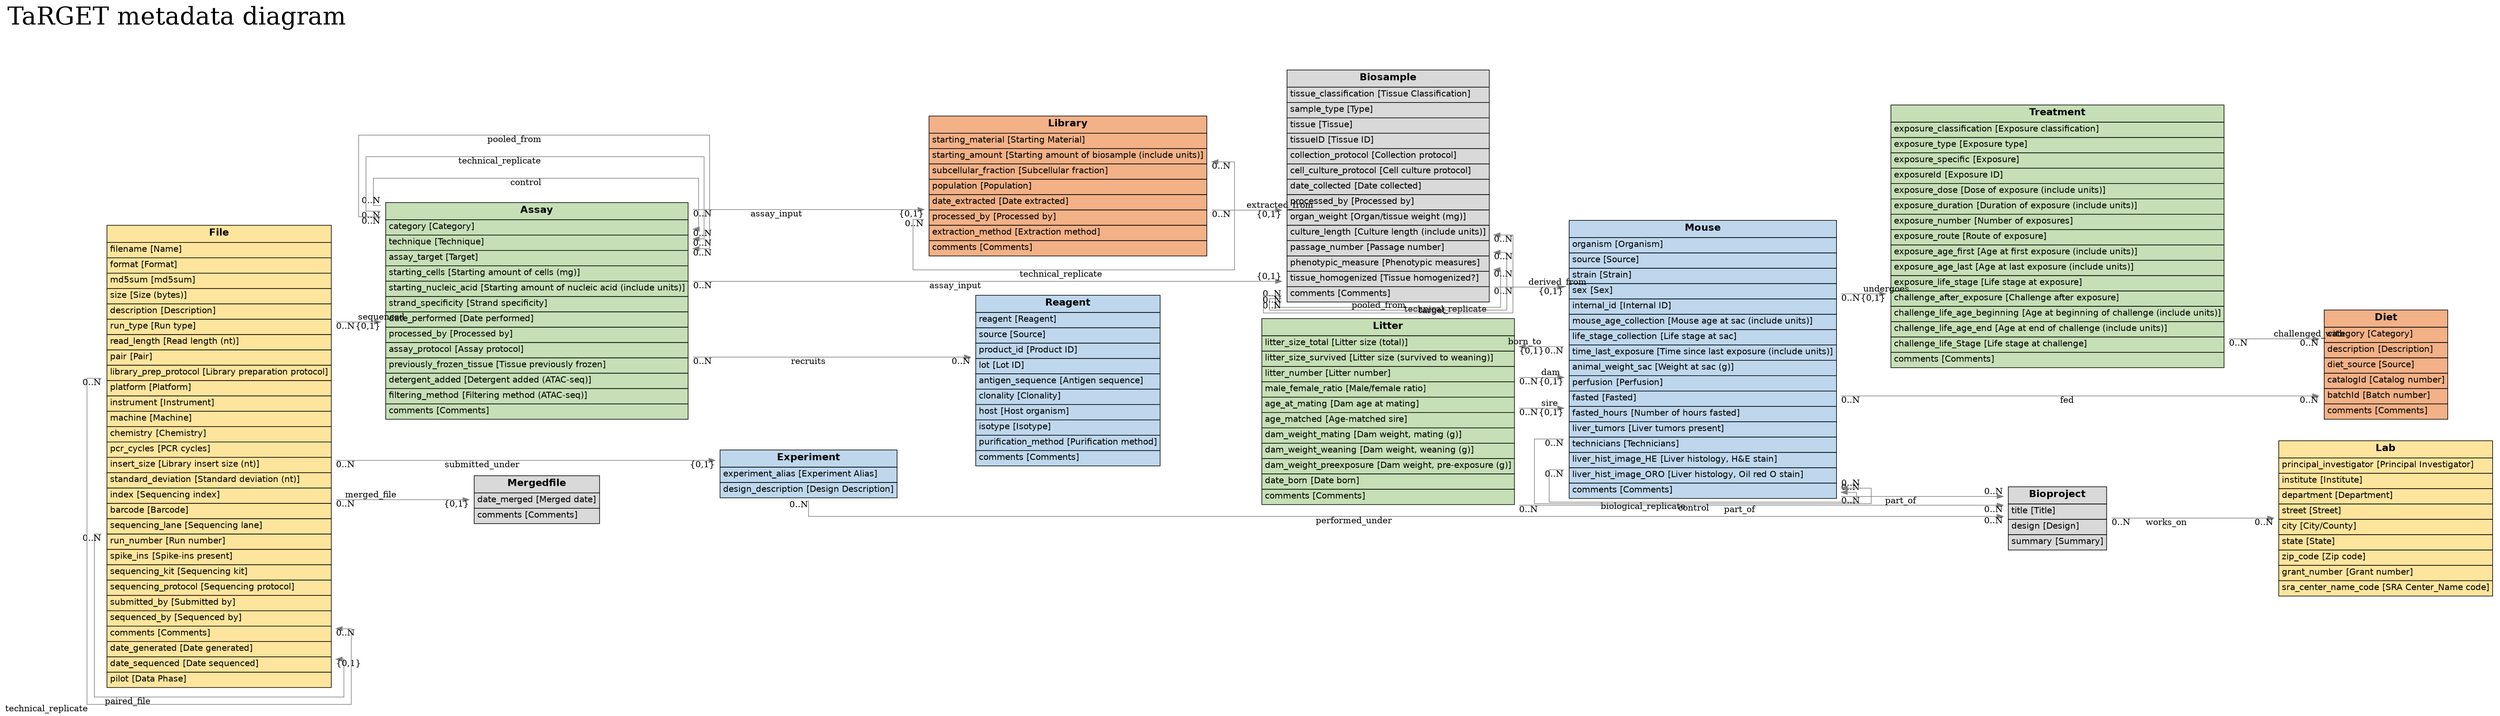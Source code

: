 digraph {
	splines=ortho;
	overlap=false;
	graph [label=<<FONT POINT-SIZE="40">TaRGET metadata diagram</FONT>>,
		labeljust=l,
		labelloc=t,
		rankdir=LR,
	];
	node [label="\N",
		shape=plaintext
	];
	edge [color=gray50,
		minlen=2,
		style=solid,
		tailclip=true,
		headclip=true,
	];
	Lab	 [label=<<FONT FACE="Helvetica"><TABLE BGCOLOR="#fee59d" BORDER="0" CELLBORDER="1" CELLPADDING="4" CELLSPACING="0"><TR><TD><B><FONT POINT-SIZE="16">Lab</FONT></B></TD></TR><TR><TD ALIGN="LEFT"><FONT>principal_investigator</FONT><FONT> [Principal Investigator]</FONT></TD></TR><TR><TD ALIGN="LEFT"><FONT>institute</FONT><FONT> [Institute]</FONT></TD></TR><TR><TD ALIGN="LEFT"><FONT>department</FONT><FONT> [Department]</FONT></TD></TR><TR><TD ALIGN="LEFT"><FONT>street</FONT><FONT> [Street]</FONT></TD></TR><TR><TD ALIGN="LEFT"><FONT>city</FONT><FONT> [City/County]</FONT></TD></TR><TR><TD ALIGN="LEFT"><FONT>state</FONT><FONT> [State]</FONT></TD></TR><TR><TD ALIGN="LEFT"><FONT>zip_code</FONT><FONT> [Zip code]</FONT></TD></TR><TR><TD ALIGN="LEFT"><FONT>grant_number</FONT><FONT> [Grant number]</FONT></TD></TR><TR><TD ALIGN="LEFT"><FONT>sra_center_name_code</FONT><FONT> [SRA Center_Name code]</FONT></TD></TR></TABLE></FONT>>];
	Bioproject	 [label=<<FONT FACE="Helvetica"><TABLE BGCOLOR="#d9d9d9" BORDER="0" CELLBORDER="1" CELLPADDING="4" CELLSPACING="0"><TR><TD><B><FONT POINT-SIZE="16">Bioproject</FONT></B></TD></TR><TR><TD ALIGN="LEFT"><FONT>title</FONT><FONT> [Title]</FONT></TD></TR><TR><TD ALIGN="LEFT"><FONT>design</FONT><FONT> [Design]</FONT></TD></TR><TR><TD ALIGN="LEFT"><FONT>summary</FONT><FONT> [Summary]</FONT></TD></TR></TABLE></FONT>>];
	Bioproject -> Lab	 [headlabel=<<FONT>0..N</FONT>>,
		xlabel=<<FONT> works_on </FONT>>,
		taillabel=<<FONT>0..N</FONT>>];
	Litter	 [label=<<FONT FACE="Helvetica"><TABLE BGCOLOR="#c6dfb6" BORDER="0" CELLBORDER="1" CELLPADDING="4" CELLSPACING="0"><TR><TD><B><FONT POINT-SIZE="16">Litter</FONT></B></TD></TR><TR><TD ALIGN="LEFT"><FONT>litter_size_total</FONT><FONT> [Litter size (total)]</FONT></TD></TR><TR><TD ALIGN="LEFT"><FONT>litter_size_survived</FONT><FONT> [Litter size (survived to weaning)]</FONT></TD></TR><TR><TD ALIGN="LEFT"><FONT>litter_number</FONT><FONT> [Litter number]</FONT></TD></TR><TR><TD ALIGN="LEFT"><FONT>male_female_ratio</FONT><FONT> [Male/female ratio]</FONT></TD></TR><TR><TD ALIGN="LEFT"><FONT>age_at_mating</FONT><FONT> [Dam age at mating]</FONT></TD></TR><TR><TD ALIGN="LEFT"><FONT>age_matched</FONT><FONT> [Age&#45;matched sire]</FONT></TD></TR><TR><TD ALIGN="LEFT"><FONT>dam_weight_mating</FONT><FONT> [Dam weight, mating (g)]</FONT></TD></TR><TR><TD ALIGN="LEFT"><FONT>dam_weight_weaning</FONT><FONT> [Dam weight, weaning (g)]</FONT></TD></TR><TR><TD ALIGN="LEFT"><FONT>dam_weight_preexposure</FONT><FONT> [Dam weight, pre&#45;exposure (g)]</FONT></TD></TR><TR><TD ALIGN="LEFT"><FONT>date_born</FONT><FONT> [Date born]</FONT></TD></TR><TR><TD ALIGN="LEFT"><FONT>comments</FONT><FONT> [Comments]</FONT></TD></TR></TABLE></FONT>>];
	Litter -> Bioproject	 [headlabel=<<FONT>0..N</FONT>>,
		xlabel=<<FONT> part_of </FONT>>,
		taillabel=<<FONT>0..N</FONT>>];
	Mouse	 [label=<<FONT FACE="Helvetica"><TABLE BGCOLOR="#bed7ed" BORDER="0" CELLBORDER="1" CELLPADDING="4" CELLSPACING="0"><TR><TD><B><FONT POINT-SIZE="16">Mouse</FONT></B></TD></TR><TR><TD ALIGN="LEFT"><FONT>organism</FONT><FONT> [Organism]</FONT></TD></TR><TR><TD ALIGN="LEFT"><FONT>source</FONT><FONT> [Source]</FONT></TD></TR><TR><TD ALIGN="LEFT"><FONT>strain</FONT><FONT> [Strain]</FONT></TD></TR><TR><TD ALIGN="LEFT"><FONT>sex</FONT><FONT> [Sex]</FONT></TD></TR><TR><TD ALIGN="LEFT"><FONT>internal_id</FONT><FONT> [Internal ID]</FONT></TD></TR><TR><TD ALIGN="LEFT"><FONT>mouse_age_collection</FONT><FONT> [Mouse age at sac (include units)]</FONT></TD></TR><TR><TD ALIGN="LEFT"><FONT>life_stage_collection</FONT><FONT> [Life stage at sac]</FONT></TD></TR><TR><TD ALIGN="LEFT"><FONT>time_last_exposure</FONT><FONT> [Time since last exposure (include units)]</FONT></TD></TR><TR><TD ALIGN="LEFT"><FONT>animal_weight_sac</FONT><FONT> [Weight at sac (g)]</FONT></TD></TR><TR><TD ALIGN="LEFT"><FONT>perfusion</FONT><FONT> [Perfusion]</FONT></TD></TR><TR><TD ALIGN="LEFT"><FONT>fasted</FONT><FONT> [Fasted]</FONT></TD></TR><TR><TD ALIGN="LEFT"><FONT>fasted_hours</FONT><FONT> [Number of hours fasted]</FONT></TD></TR><TR><TD ALIGN="LEFT"><FONT>liver_tumors</FONT><FONT> [Liver tumors present]</FONT></TD></TR><TR><TD ALIGN="LEFT"><FONT>technicians</FONT><FONT> [Technicians]</FONT></TD></TR><TR><TD ALIGN="LEFT"><FONT>liver_hist_image_HE</FONT><FONT> [Liver histology, H&amp;E stain]</FONT></TD></TR><TR><TD ALIGN="LEFT"><FONT>liver_hist_image_ORO</FONT><FONT> [Liver histology, Oil red O stain]</FONT></TD></TR><TR><TD ALIGN="LEFT"><FONT>comments</FONT><FONT> [Comments]</FONT></TD></TR></TABLE></FONT>>];
	Litter -> Mouse	 [headlabel=<<FONT>{0,1}</FONT>>,
		xlabel=<<FONT> sire </FONT>>,
		taillabel=<<FONT>0..N</FONT>>];
	Litter -> Mouse	 [headlabel=<<FONT>{0,1}</FONT>>,
		xlabel=<<FONT> dam </FONT>>,
		taillabel=<<FONT>0..N</FONT>>];
	Mouse -> Bioproject	 [headlabel=<<FONT>0..N</FONT>>,
		xlabel=<<FONT> part_of </FONT>>,
		taillabel=<<FONT>0..N</FONT>>];
	Mouse -> Litter	 [headlabel=<<FONT>{0,1}</FONT>>,
		xlabel=<<FONT> born_to </FONT>>,
		taillabel=<<FONT>0..N</FONT>>];
	Mouse -> Mouse	 [
		headlabel=<<FONT>0..N</FONT>>,
		xlabel=<<FONT> biological_replicate </FONT>>,
		taillabel=<<FONT>0..N</FONT>>];
	Mouse -> Mouse	 [
		headlabel=<<FONT>0..N</FONT>>,
		xlabel=<<FONT> control </FONT>>,
		taillabel=<<FONT>0..N</FONT>>];
	Diet	 [label=<<FONT FACE="Helvetica"><TABLE BGCOLOR="#f2b187" BORDER="0" CELLBORDER="1" CELLPADDING="4" CELLSPACING="0"><TR><TD><B><FONT POINT-SIZE="16">Diet</FONT></B></TD></TR><TR><TD ALIGN="LEFT"><FONT>category</FONT><FONT> [Category]</FONT></TD></TR><TR><TD ALIGN="LEFT"><FONT>description</FONT><FONT> [Description]</FONT></TD></TR><TR><TD ALIGN="LEFT"><FONT>diet_source</FONT><FONT> [Source]</FONT></TD></TR><TR><TD ALIGN="LEFT"><FONT>catalogId</FONT><FONT> [Catalog number]</FONT></TD></TR><TR><TD ALIGN="LEFT"><FONT>batchId</FONT><FONT> [Batch number]</FONT></TD></TR><TR><TD ALIGN="LEFT"><FONT>comments</FONT><FONT> [Comments]</FONT></TD></TR></TABLE></FONT>>];
	Mouse -> Diet	 [headlabel=<<FONT>0..N</FONT>>,
		xlabel=<<FONT> fed </FONT>>,
		taillabel=<<FONT>0..N</FONT>>];
	Treatment	 [label=<<FONT FACE="Helvetica"><TABLE BGCOLOR="#c6dfb6" BORDER="0" CELLBORDER="1" CELLPADDING="4" CELLSPACING="0"><TR><TD><B><FONT POINT-SIZE="16">Treatment</FONT></B></TD></TR><TR><TD ALIGN="LEFT"><FONT>exposure_classification</FONT><FONT> [Exposure classification]</FONT></TD></TR><TR><TD ALIGN="LEFT"><FONT>exposure_type</FONT><FONT> [Exposure type]</FONT></TD></TR><TR><TD ALIGN="LEFT"><FONT>exposure_specific</FONT><FONT> [Exposure]</FONT></TD></TR><TR><TD ALIGN="LEFT"><FONT>exposureId</FONT><FONT> [Exposure ID]</FONT></TD></TR><TR><TD ALIGN="LEFT"><FONT>exposure_dose</FONT><FONT> [Dose of exposure (include units)]</FONT></TD></TR><TR><TD ALIGN="LEFT"><FONT>exposure_duration</FONT><FONT> [Duration of exposure (include units)]</FONT></TD></TR><TR><TD ALIGN="LEFT"><FONT>exposure_number</FONT><FONT> [Number of exposures]</FONT></TD></TR><TR><TD ALIGN="LEFT"><FONT>exposure_route</FONT><FONT> [Route of exposure]</FONT></TD></TR><TR><TD ALIGN="LEFT"><FONT>exposure_age_first</FONT><FONT> [Age at first exposure (include units)]</FONT></TD></TR><TR><TD ALIGN="LEFT"><FONT>exposure_age_last</FONT><FONT> [Age at last exposure (include units)]</FONT></TD></TR><TR><TD ALIGN="LEFT"><FONT>exposure_life_stage</FONT><FONT> [Life stage at exposure]</FONT></TD></TR><TR><TD ALIGN="LEFT"><FONT>challenge_after_exposure</FONT><FONT> [Challenge after exposure]</FONT></TD></TR><TR><TD ALIGN="LEFT"><FONT>challenge_life_age_beginning</FONT><FONT> [Age at beginning of challenge (include units)]</FONT></TD></TR><TR><TD ALIGN="LEFT"><FONT>challenge_life_age_end</FONT><FONT> [Age at end of challenge (include units)]</FONT></TD></TR><TR><TD ALIGN="LEFT"><FONT>challenge_life_Stage</FONT><FONT> [Life stage at challenge]</FONT></TD></TR><TR><TD ALIGN="LEFT"><FONT>comments</FONT><FONT> [Comments]</FONT></TD></TR></TABLE></FONT>>];
	Mouse -> Treatment	 [headlabel=<<FONT>{0,1}</FONT>>,
		xlabel=<<FONT> undergoes </FONT>>,
		taillabel=<<FONT>0..N</FONT>>];
	Treatment -> Diet	 [headlabel=<<FONT>0..N</FONT>>,
		xlabel=<<FONT> challenged_with </FONT>>,
		taillabel=<<FONT>0..N</FONT>>];
	Biosample	 [label=<<FONT FACE="Helvetica"><TABLE BGCOLOR="#d9d9d9" BORDER="0" CELLBORDER="1" CELLPADDING="4" CELLSPACING="0"><TR><TD><B><FONT POINT-SIZE="16">Biosample</FONT></B></TD></TR><TR><TD ALIGN="LEFT"><FONT>tissue_classification</FONT><FONT> [Tissue Classification]</FONT></TD></TR><TR><TD ALIGN="LEFT"><FONT>sample_type</FONT><FONT> [Type]</FONT></TD></TR><TR><TD ALIGN="LEFT"><FONT>tissue</FONT><FONT> [Tissue]</FONT></TD></TR><TR><TD ALIGN="LEFT"><FONT>tissueID</FONT><FONT> [Tissue ID]</FONT></TD></TR><TR><TD ALIGN="LEFT"><FONT>collection_protocol</FONT><FONT> [Collection protocol]</FONT></TD></TR><TR><TD ALIGN="LEFT"><FONT>cell_culture_protocol</FONT><FONT> [Cell culture protocol]</FONT></TD></TR><TR><TD ALIGN="LEFT"><FONT>date_collected</FONT><FONT> [Date collected]</FONT></TD></TR><TR><TD ALIGN="LEFT"><FONT>processed_by</FONT><FONT> [Processed by]</FONT></TD></TR><TR><TD ALIGN="LEFT"><FONT>organ_weight</FONT><FONT> [Organ/tissue weight (mg)]</FONT></TD></TR><TR><TD ALIGN="LEFT"><FONT>culture_length</FONT><FONT> [Culture length (include units)]</FONT></TD></TR><TR><TD ALIGN="LEFT"><FONT>passage_number</FONT><FONT> [Passage number]</FONT></TD></TR><TR><TD ALIGN="LEFT"><FONT>phenotypic_measure</FONT><FONT> [Phenotypic measures]</FONT></TD></TR><TR><TD ALIGN="LEFT"><FONT>tissue_homogenized</FONT><FONT> [Tissue homogenized?]</FONT></TD></TR><TR><TD ALIGN="LEFT"><FONT>comments</FONT><FONT> [Comments]</FONT></TD></TR></TABLE></FONT>>];
	Biosample -> Mouse	 [headlabel=<<FONT>{0,1}</FONT>>,
		xlabel=<<FONT> derived_from </FONT>>,
		taillabel=<<FONT>0..N</FONT>>];
	Biosample -> Biosample	 [headlabel=<<FONT>0..N</FONT>>,
		xlabel=<<FONT> technical_replicate </FONT>>,
		taillabel=<<FONT>0..N</FONT>>];
	Biosample -> Biosample	 [headlabel=<<FONT>0..N</FONT>>,
		xlabel=<<FONT> pooled_from </FONT>>,
		taillabel=<<FONT>0..N</FONT>>];
	Biosample -> Biosample	 [headlabel=<<FONT>0..N</FONT>>,
		xlabel=<<FONT> target </FONT>>,
		taillabel=<<FONT>0..N</FONT>>];
	Library	 [label=<<FONT FACE="Helvetica"><TABLE BGCOLOR="#f2b187" BORDER="0" CELLBORDER="1" CELLPADDING="4" CELLSPACING="0"><TR><TD><B><FONT POINT-SIZE="16">Library</FONT></B></TD></TR><TR><TD ALIGN="LEFT"><FONT>starting_material</FONT><FONT> [Starting Material]</FONT></TD></TR><TR><TD ALIGN="LEFT"><FONT>starting_amount</FONT><FONT> [Starting amount of biosample (include units)]</FONT></TD></TR><TR><TD ALIGN="LEFT"><FONT>subcellular_fraction</FONT><FONT> [Subcellular fraction]</FONT></TD></TR><TR><TD ALIGN="LEFT"><FONT>population</FONT><FONT> [Population]</FONT></TD></TR><TR><TD ALIGN="LEFT"><FONT>date_extracted</FONT><FONT> [Date extracted]</FONT></TD></TR><TR><TD ALIGN="LEFT"><FONT>processed_by</FONT><FONT> [Processed by]</FONT></TD></TR><TR><TD ALIGN="LEFT"><FONT>extraction_method</FONT><FONT> [Extraction method]</FONT></TD></TR><TR><TD ALIGN="LEFT"><FONT>comments</FONT><FONT> [Comments]</FONT></TD></TR></TABLE></FONT>>];
	Library -> Biosample	 [headlabel=<<FONT>{0,1}</FONT>>,
		xlabel=<<FONT> extracted_from </FONT>>,
		taillabel=<<FONT>0..N</FONT>>];
	Library -> Library	 [headlabel=<<FONT>0..N</FONT>>,
		xlabel=<<FONT> technical_replicate </FONT>>,
		taillabel=<<FONT>0..N</FONT>>];
	Assay	 [label=<<FONT FACE="Helvetica"><TABLE BGCOLOR="#c6dfb6" BORDER="0" CELLBORDER="1" CELLPADDING="4" CELLSPACING="0"><TR><TD><B><FONT POINT-SIZE="16">Assay</FONT></B></TD></TR><TR><TD ALIGN="LEFT"><FONT>category</FONT><FONT> [Category]</FONT></TD></TR><TR><TD ALIGN="LEFT"><FONT>technique</FONT><FONT> [Technique]</FONT></TD></TR><TR><TD ALIGN="LEFT"><FONT>assay_target</FONT><FONT> [Target]</FONT></TD></TR><TR><TD ALIGN="LEFT"><FONT>starting_cells</FONT><FONT> [Starting amount of cells (mg)]</FONT></TD></TR><TR><TD ALIGN="LEFT"><FONT>starting_nucleic_acid</FONT><FONT> [Starting amount of nucleic acid (include units)]</FONT></TD></TR><TR><TD ALIGN="LEFT"><FONT>strand_specificity</FONT><FONT> [Strand specificity]</FONT></TD></TR><TR><TD ALIGN="LEFT"><FONT>date_performed</FONT><FONT> [Date performed]</FONT></TD></TR><TR><TD ALIGN="LEFT"><FONT>processed_by</FONT><FONT> [Processed by]</FONT></TD></TR><TR><TD ALIGN="LEFT"><FONT>assay_protocol</FONT><FONT> [Assay protocol]</FONT></TD></TR><TR><TD ALIGN="LEFT"><FONT>previously_frozen_tissue</FONT><FONT> [Tissue previously frozen]</FONT></TD></TR><TR><TD ALIGN="LEFT"><FONT>detergent_added</FONT><FONT> [Detergent added (ATAC&#45;seq)]</FONT></TD></TR><TR><TD ALIGN="LEFT"><FONT>filtering_method</FONT><FONT> [Filtering method (ATAC&#45;seq)]</FONT></TD></TR><TR><TD ALIGN="LEFT"><FONT>comments</FONT><FONT> [Comments]</FONT></TD></TR></TABLE></FONT>>];
	Assay -> Biosample	 [headlabel=<<FONT>{0,1}</FONT>>,
		xlabel=<<FONT> assay_input </FONT>>,
		taillabel=<<FONT>0..N</FONT>>];
	Assay -> Library	 [headlabel=<<FONT>{0,1}</FONT>>,
		xlabel=<<FONT> assay_input </FONT>>,
		taillabel=<<FONT>0..N</FONT>>];
	Assay -> Assay	 [headlabel=<<FONT>0..N</FONT>>,
		xlabel=<<FONT> control </FONT>>,
		taillabel=<<FONT>0..N</FONT>>];
	Assay -> Assay	 [headlabel=<<FONT>0..N</FONT>>,
		xlabel=<<FONT> technical_replicate </FONT>>,
		taillabel=<<FONT>0..N</FONT>>];
	Assay -> Assay	 [headlabel=<<FONT>0..N</FONT>>,
		xlabel=<<FONT> pooled_from </FONT>>,
		taillabel=<<FONT>0..N</FONT>>];
	Reagent	 [label=<<FONT FACE="Helvetica"><TABLE BGCOLOR="#bed7ed" BORDER="0" CELLBORDER="1" CELLPADDING="4" CELLSPACING="0"><TR><TD><B><FONT POINT-SIZE="16">Reagent</FONT></B></TD></TR><TR><TD ALIGN="LEFT"><FONT>reagent</FONT><FONT> [Reagent]</FONT></TD></TR><TR><TD ALIGN="LEFT"><FONT>source</FONT><FONT> [Source]</FONT></TD></TR><TR><TD ALIGN="LEFT"><FONT>product_id</FONT><FONT> [Product ID]</FONT></TD></TR><TR><TD ALIGN="LEFT"><FONT>lot</FONT><FONT> [Lot ID]</FONT></TD></TR><TR><TD ALIGN="LEFT"><FONT>antigen_sequence</FONT><FONT> [Antigen sequence]</FONT></TD></TR><TR><TD ALIGN="LEFT"><FONT>clonality</FONT><FONT> [Clonality]</FONT></TD></TR><TR><TD ALIGN="LEFT"><FONT>host</FONT><FONT> [Host organism]</FONT></TD></TR><TR><TD ALIGN="LEFT"><FONT>isotype</FONT><FONT> [Isotype]</FONT></TD></TR><TR><TD ALIGN="LEFT"><FONT>purification_method</FONT><FONT> [Purification method]</FONT></TD></TR><TR><TD ALIGN="LEFT"><FONT>comments</FONT><FONT> [Comments]</FONT></TD></TR></TABLE></FONT>>];
	Assay -> Reagent	 [headlabel=<<FONT>0..N</FONT>>,
		xlabel=<<FONT> recruits </FONT>>,
		taillabel=<<FONT>0..N</FONT>>];
	File	 [label=<<FONT FACE="Helvetica"><TABLE BGCOLOR="#fee59d" BORDER="0" CELLBORDER="1" CELLPADDING="4" CELLSPACING="0"><TR><TD><B><FONT POINT-SIZE="16">File</FONT></B></TD></TR><TR><TD ALIGN="LEFT"><FONT>filename</FONT><FONT> [Name]</FONT></TD></TR><TR><TD ALIGN="LEFT"><FONT>format</FONT><FONT> [Format]</FONT></TD></TR><TR><TD ALIGN="LEFT"><FONT>md5sum</FONT><FONT> [md5sum]</FONT></TD></TR><TR><TD ALIGN="LEFT"><FONT>size</FONT><FONT> [Size (bytes)]</FONT></TD></TR><TR><TD ALIGN="LEFT"><FONT>description</FONT><FONT> [Description]</FONT></TD></TR><TR><TD ALIGN="LEFT"><FONT>run_type</FONT><FONT> [Run type]</FONT></TD></TR><TR><TD ALIGN="LEFT"><FONT>read_length</FONT><FONT> [Read length (nt)]</FONT></TD></TR><TR><TD ALIGN="LEFT"><FONT>pair</FONT><FONT> [Pair]</FONT></TD></TR><TR><TD ALIGN="LEFT"><FONT>library_prep_protocol</FONT><FONT> [Library preparation protocol]</FONT></TD></TR><TR><TD ALIGN="LEFT"><FONT>platform</FONT><FONT> [Platform]</FONT></TD></TR><TR><TD ALIGN="LEFT"><FONT>instrument</FONT><FONT> [Instrument]</FONT></TD></TR><TR><TD ALIGN="LEFT"><FONT>machine</FONT><FONT> [Machine]</FONT></TD></TR><TR><TD ALIGN="LEFT"><FONT>chemistry</FONT><FONT> [Chemistry]</FONT></TD></TR><TR><TD ALIGN="LEFT"><FONT>pcr_cycles</FONT><FONT> [PCR cycles]</FONT></TD></TR><TR><TD ALIGN="LEFT"><FONT>insert_size</FONT><FONT> [Library insert size (nt)]</FONT></TD></TR><TR><TD ALIGN="LEFT"><FONT>standard_deviation</FONT><FONT> [Standard deviation (nt)]</FONT></TD></TR><TR><TD ALIGN="LEFT"><FONT>index</FONT><FONT> [Sequencing index]</FONT></TD></TR><TR><TD ALIGN="LEFT"><FONT>barcode</FONT><FONT> [Barcode]</FONT></TD></TR><TR><TD ALIGN="LEFT"><FONT>sequencing_lane</FONT><FONT> [Sequencing lane]</FONT></TD></TR><TR><TD ALIGN="LEFT"><FONT>run_number</FONT><FONT> [Run number]</FONT></TD></TR><TR><TD ALIGN="LEFT"><FONT>spike_ins</FONT><FONT> [Spike&#45;ins present]</FONT></TD></TR><TR><TD ALIGN="LEFT"><FONT>sequencing_kit</FONT><FONT> [Sequencing kit]</FONT></TD></TR><TR><TD ALIGN="LEFT"><FONT>sequencing_protocol</FONT><FONT> [Sequencing protocol]</FONT></TD></TR><TR><TD ALIGN="LEFT"><FONT>submitted_by</FONT><FONT> [Submitted by]</FONT></TD></TR><TR><TD ALIGN="LEFT"><FONT>sequenced_by</FONT><FONT> [Sequenced by]</FONT></TD></TR><TR><TD ALIGN="LEFT"><FONT>comments</FONT><FONT> [Comments]</FONT></TD></TR><TR><TD ALIGN="LEFT"><FONT>date_generated</FONT><FONT> [Date generated]</FONT></TD></TR><TR><TD ALIGN="LEFT"><FONT>date_sequenced</FONT><FONT> [Date sequenced]</FONT></TD></TR><TR><TD ALIGN="LEFT"><FONT>pilot</FONT><FONT> [Data Phase]</FONT></TD></TR></TABLE></FONT>>];
	File -> Assay	 [headlabel=<<FONT>{0,1}</FONT>>,
		xlabel=<<FONT> sequenced </FONT>>,
		taillabel=<<FONT>0..N</FONT>>];
	File -> File	 [headlabel=<<FONT>{0,1}</FONT>>,
		xlabel=<<FONT> paired_file </FONT>>,
		taillabel=<<FONT>0..N</FONT>>];
	File -> File	 [headlabel=<<FONT>0..N</FONT>>,
		xlabel=<<FONT> technical_replicate </FONT>>,
		taillabel=<<FONT>0..N</FONT>>];
	Mergedfile	 [label=<<FONT FACE="Helvetica"><TABLE BGCOLOR="#d9d9d9" BORDER="0" CELLBORDER="1" CELLPADDING="4" CELLSPACING="0"><TR><TD><B><FONT POINT-SIZE="16">Mergedfile</FONT></B></TD></TR><TR><TD ALIGN="LEFT"><FONT>date_merged</FONT><FONT> [Merged date]</FONT></TD></TR><TR><TD ALIGN="LEFT"><FONT>comments</FONT><FONT> [Comments]</FONT></TD></TR></TABLE></FONT>>];
	File -> Mergedfile	 [headlabel=<<FONT>{0,1}</FONT>>,
		xlabel=<<FONT> merged_file </FONT>>,
		taillabel=<<FONT>0..N</FONT>>];
	Experiment	 [label=<<FONT FACE="Helvetica"><TABLE BGCOLOR="#bed7ed" BORDER="0" CELLBORDER="1" CELLPADDING="4" CELLSPACING="0"><TR><TD><B><FONT POINT-SIZE="16">Experiment</FONT></B></TD></TR><TR><TD ALIGN="LEFT"><FONT>experiment_alias</FONT><FONT> [Experiment Alias]</FONT></TD></TR><TR><TD ALIGN="LEFT"><FONT>design_description</FONT><FONT> [Design Description]</FONT></TD></TR></TABLE></FONT>>];
	File -> Experiment	 [headlabel=<<FONT>{0,1}</FONT>>,
		xlabel=<<FONT> submitted_under </FONT>>,
		taillabel=<<FONT>0..N</FONT>>];
	Experiment -> Bioproject	 [headlabel=<<FONT>0..N</FONT>>,
		xlabel=<<FONT> performed_under </FONT>>,
		taillabel=<<FONT>0..N</FONT>>];
}

